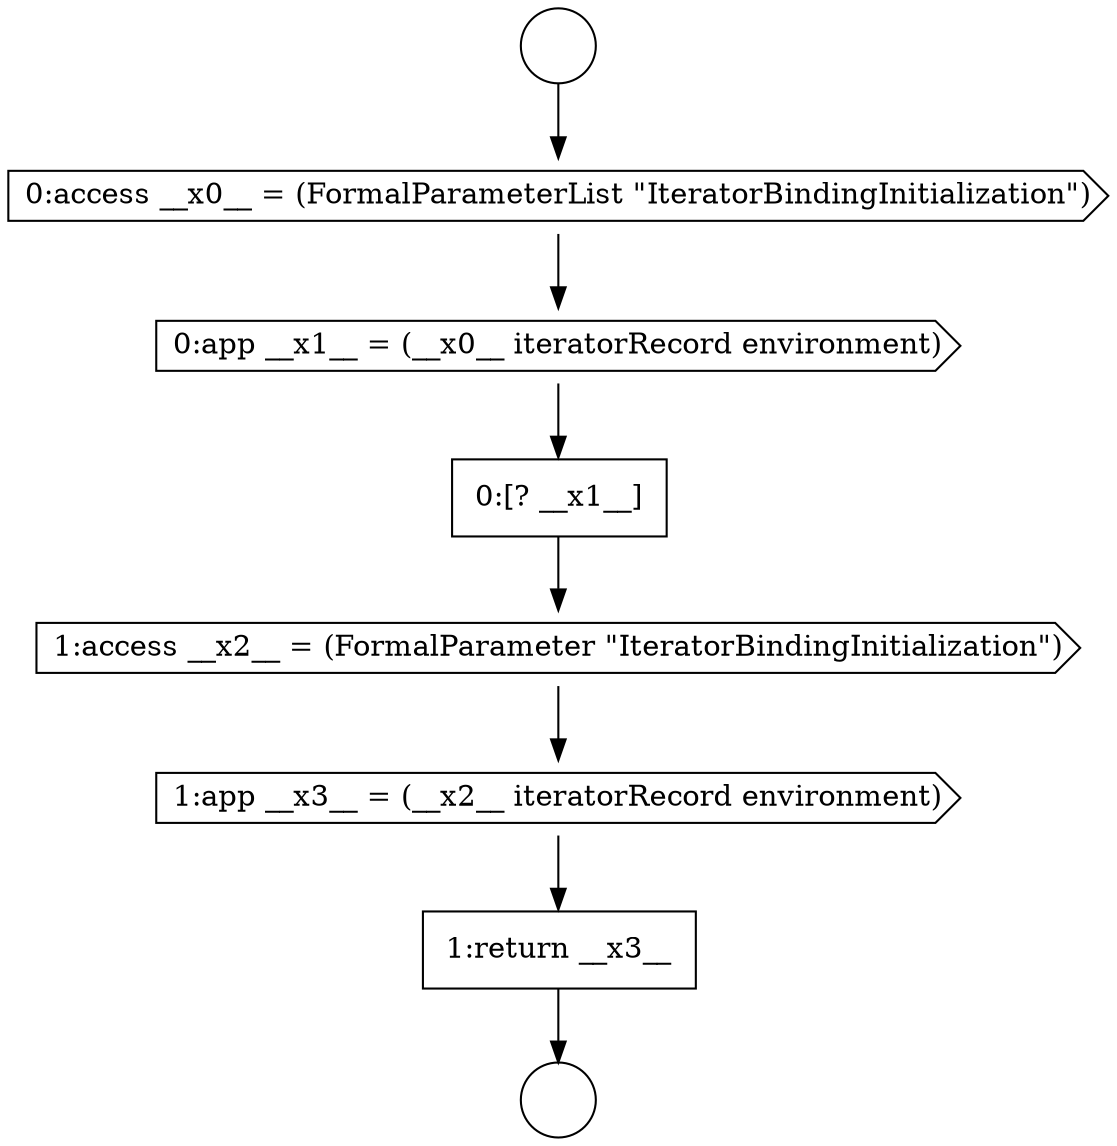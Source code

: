 digraph {
  node8385 [shape=cds, label=<<font color="black">1:access __x2__ = (FormalParameter &quot;IteratorBindingInitialization&quot;)</font>> color="black" fillcolor="white" style=filled]
  node8384 [shape=none, margin=0, label=<<font color="black">
    <table border="0" cellborder="1" cellspacing="0" cellpadding="10">
      <tr><td align="left">0:[? __x1__]</td></tr>
    </table>
  </font>> color="black" fillcolor="white" style=filled]
  node8382 [shape=cds, label=<<font color="black">0:access __x0__ = (FormalParameterList &quot;IteratorBindingInitialization&quot;)</font>> color="black" fillcolor="white" style=filled]
  node8386 [shape=cds, label=<<font color="black">1:app __x3__ = (__x2__ iteratorRecord environment)</font>> color="black" fillcolor="white" style=filled]
  node8383 [shape=cds, label=<<font color="black">0:app __x1__ = (__x0__ iteratorRecord environment)</font>> color="black" fillcolor="white" style=filled]
  node8380 [shape=circle label=" " color="black" fillcolor="white" style=filled]
  node8381 [shape=circle label=" " color="black" fillcolor="white" style=filled]
  node8387 [shape=none, margin=0, label=<<font color="black">
    <table border="0" cellborder="1" cellspacing="0" cellpadding="10">
      <tr><td align="left">1:return __x3__</td></tr>
    </table>
  </font>> color="black" fillcolor="white" style=filled]
  node8382 -> node8383 [ color="black"]
  node8380 -> node8382 [ color="black"]
  node8387 -> node8381 [ color="black"]
  node8384 -> node8385 [ color="black"]
  node8386 -> node8387 [ color="black"]
  node8385 -> node8386 [ color="black"]
  node8383 -> node8384 [ color="black"]
}

